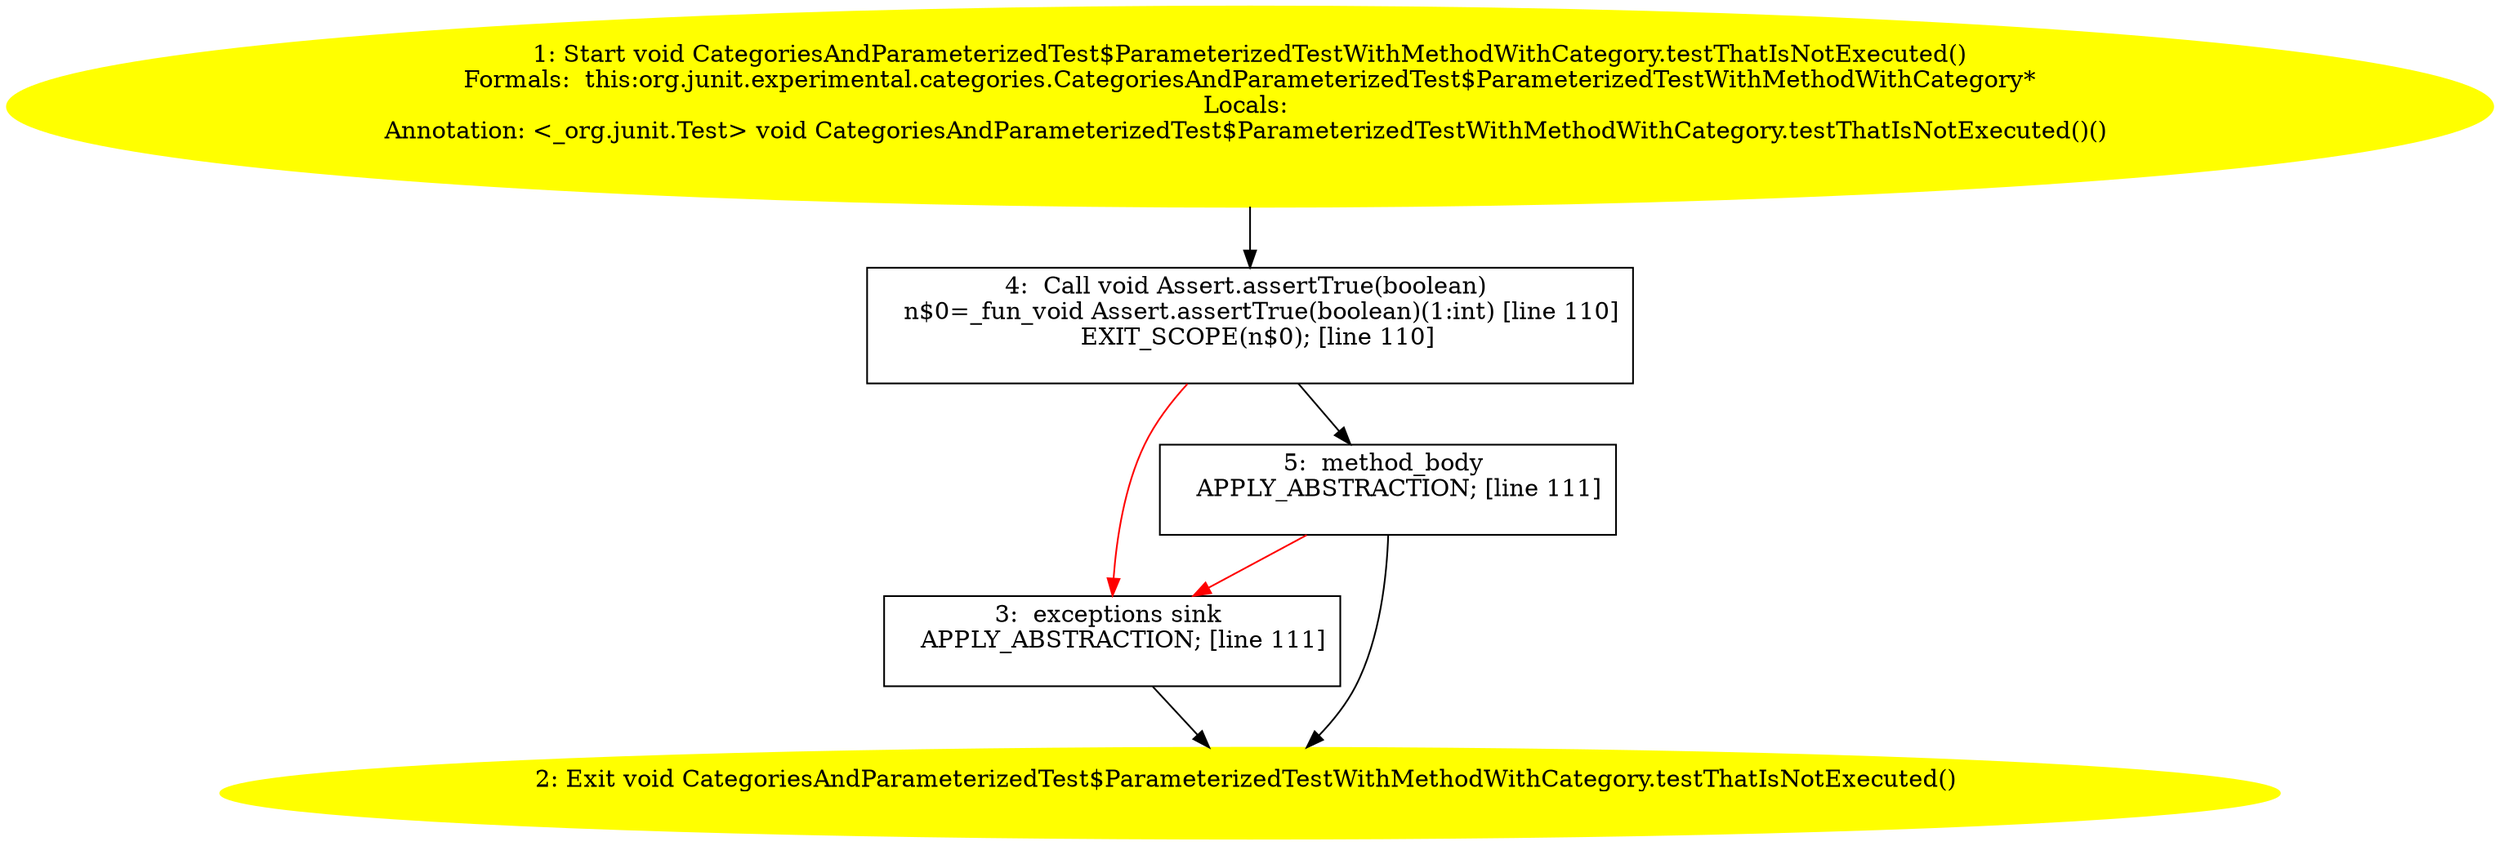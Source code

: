 /* @generated */
digraph cfg {
"org.junit.experimental.categories.CategoriesAndParameterizedTest$ParameterizedTestWithMethodWithCate.c64f88c97fd6514820736a7e81766511_1" [label="1: Start void CategoriesAndParameterizedTest$ParameterizedTestWithMethodWithCategory.testThatIsNotExecuted()\nFormals:  this:org.junit.experimental.categories.CategoriesAndParameterizedTest$ParameterizedTestWithMethodWithCategory*\nLocals: \nAnnotation: <_org.junit.Test> void CategoriesAndParameterizedTest$ParameterizedTestWithMethodWithCategory.testThatIsNotExecuted()() \n  " color=yellow style=filled]
	

	 "org.junit.experimental.categories.CategoriesAndParameterizedTest$ParameterizedTestWithMethodWithCate.c64f88c97fd6514820736a7e81766511_1" -> "org.junit.experimental.categories.CategoriesAndParameterizedTest$ParameterizedTestWithMethodWithCate.c64f88c97fd6514820736a7e81766511_4" ;
"org.junit.experimental.categories.CategoriesAndParameterizedTest$ParameterizedTestWithMethodWithCate.c64f88c97fd6514820736a7e81766511_2" [label="2: Exit void CategoriesAndParameterizedTest$ParameterizedTestWithMethodWithCategory.testThatIsNotExecuted() \n  " color=yellow style=filled]
	

"org.junit.experimental.categories.CategoriesAndParameterizedTest$ParameterizedTestWithMethodWithCate.c64f88c97fd6514820736a7e81766511_3" [label="3:  exceptions sink \n   APPLY_ABSTRACTION; [line 111]\n " shape="box"]
	

	 "org.junit.experimental.categories.CategoriesAndParameterizedTest$ParameterizedTestWithMethodWithCate.c64f88c97fd6514820736a7e81766511_3" -> "org.junit.experimental.categories.CategoriesAndParameterizedTest$ParameterizedTestWithMethodWithCate.c64f88c97fd6514820736a7e81766511_2" ;
"org.junit.experimental.categories.CategoriesAndParameterizedTest$ParameterizedTestWithMethodWithCate.c64f88c97fd6514820736a7e81766511_4" [label="4:  Call void Assert.assertTrue(boolean) \n   n$0=_fun_void Assert.assertTrue(boolean)(1:int) [line 110]\n  EXIT_SCOPE(n$0); [line 110]\n " shape="box"]
	

	 "org.junit.experimental.categories.CategoriesAndParameterizedTest$ParameterizedTestWithMethodWithCate.c64f88c97fd6514820736a7e81766511_4" -> "org.junit.experimental.categories.CategoriesAndParameterizedTest$ParameterizedTestWithMethodWithCate.c64f88c97fd6514820736a7e81766511_5" ;
	 "org.junit.experimental.categories.CategoriesAndParameterizedTest$ParameterizedTestWithMethodWithCate.c64f88c97fd6514820736a7e81766511_4" -> "org.junit.experimental.categories.CategoriesAndParameterizedTest$ParameterizedTestWithMethodWithCate.c64f88c97fd6514820736a7e81766511_3" [color="red" ];
"org.junit.experimental.categories.CategoriesAndParameterizedTest$ParameterizedTestWithMethodWithCate.c64f88c97fd6514820736a7e81766511_5" [label="5:  method_body \n   APPLY_ABSTRACTION; [line 111]\n " shape="box"]
	

	 "org.junit.experimental.categories.CategoriesAndParameterizedTest$ParameterizedTestWithMethodWithCate.c64f88c97fd6514820736a7e81766511_5" -> "org.junit.experimental.categories.CategoriesAndParameterizedTest$ParameterizedTestWithMethodWithCate.c64f88c97fd6514820736a7e81766511_2" ;
	 "org.junit.experimental.categories.CategoriesAndParameterizedTest$ParameterizedTestWithMethodWithCate.c64f88c97fd6514820736a7e81766511_5" -> "org.junit.experimental.categories.CategoriesAndParameterizedTest$ParameterizedTestWithMethodWithCate.c64f88c97fd6514820736a7e81766511_3" [color="red" ];
}
